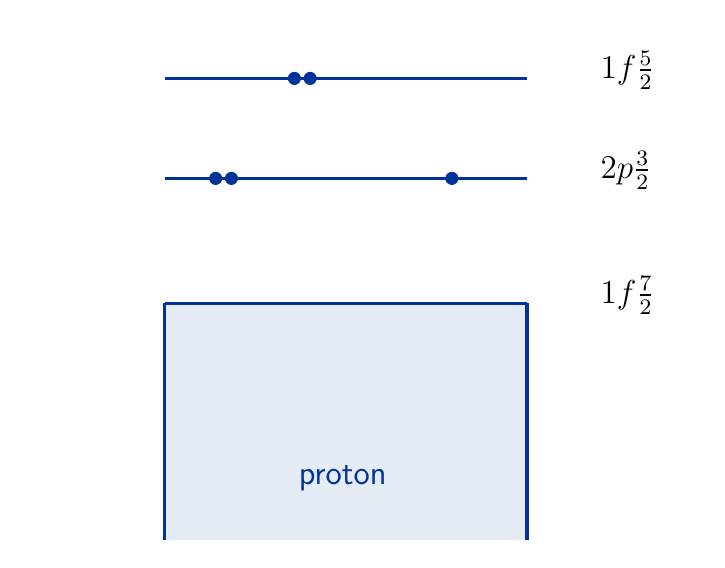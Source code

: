 \begin{tikzpicture}[y=-1cm]
  \sf
  \definecolor{red}{RGB}{221,42,43}
  \definecolor{green}{RGB}{105,182,40}
  \definecolor{blue}{RGB}{0,51,153}
  \definecolor{orange}{RGB}{192,128,64}

  \clip (3.5,13) rectangle (12,6.5);

  \fill[blue!10] (5.239,10.001) rectangle (9.842,13.018);
  \draw[blue, very thick] (5.239,13.018) -- (5.239,10.001);
  \draw[blue, very thick] (9.842,13.018) -- (9.842,10.001);
  \draw[blue, very thick] (5.239,10.001) -- (9.842,10.001);
  \draw[blue, very thick] (5.239,8.414) -- (9.842,8.414);
  \draw[blue, very thick] (5.239,7.144) -- (9.842,7.144);
  \draw[blue, very thick] (5.239,5.844) -- (9.842,5.844);
  \draw[blue, very thick] (5.239,4.544) -- (9.842,4.544);

  \begin{scope}[xshift=-10pt]
    \draw[blue,fill=blue] (6.239,8.414) circle (0.076cm);
    \draw[blue,fill=blue] (6.439,8.414) circle (0.076cm);
    \draw[blue,fill=blue] (9.239,8.414) circle (0.076cm);
    %% \draw[blue,fill=blue] (9.439,8.414) circle (0.076cm);
    \draw[blue,fill=blue] (7.239,7.144) circle (0.076cm);
    \draw[blue,fill=blue] (7.439,7.144) circle (0.076cm);
  \end{scope}

  \begin{scope}[xshift=7cm]
    \path (3.651,4.544) node[text=black,anchor=base west] {\large{}$1g\tfrac{9}{2}$};
    \path (3.651,5.844) node[text=black,anchor=base west] {\large{}$2p\tfrac{1}{2}$};
    \path (3.651,7.144) node[text=black,anchor=base west] {\large{}$1f\tfrac{5}{2}$};
    \path (3.651,8.414) node[text=black,anchor=base west] {\large{}$2p\tfrac{3}{2}$};
    \path (3.651,10.001) node[text=black,anchor=base west] {\large{}$1f\tfrac{7}{2}$};
  \end{scope}

  %% \path (17.098,4.544) node[text=black,anchor=base west] {\large{}50};
  %% \path (17.098,5.844) node[text=black,anchor=base west] {\large{}40};
  %% \path (17.098,7.144) node[text=black,anchor=base west] {\large{}38};
  %% \path (17.098,8.414) node[text=black,anchor=base west] {\large{}32};
  %% \path (17.098,10.001) node[text=black,anchor=base west] {\large{}28};

  \path (7.5,12.224) node[text=blue] {\large{}proton};

\end{tikzpicture}%

%% Configure (x)emacs for this file ...
%% Local Variables:
%% mode: latex
%% End:
